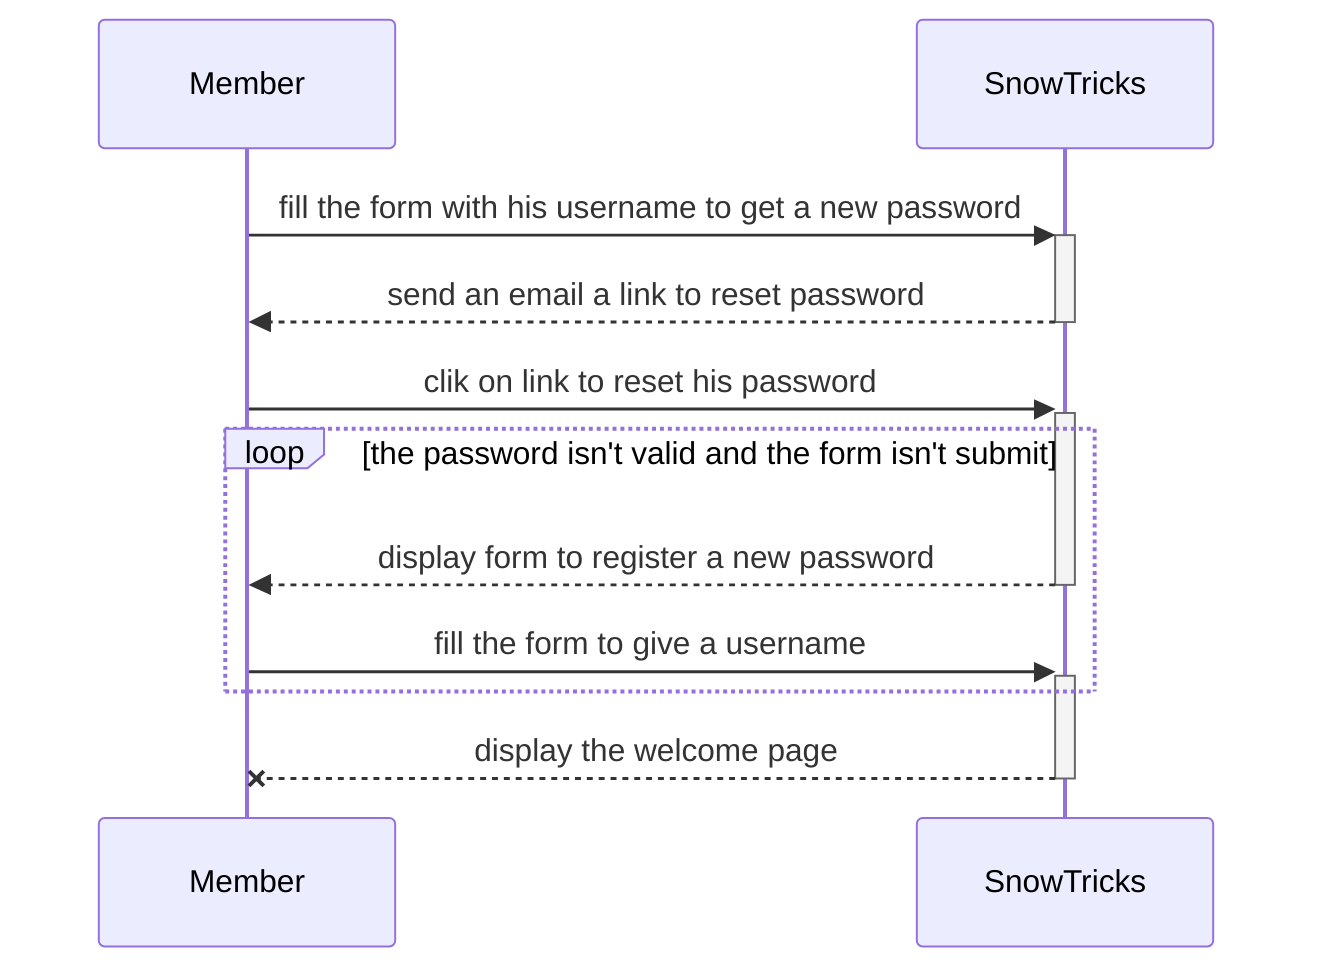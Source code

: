 sequenceDiagram
    Member->>+SnowTricks: fill the form with his username to get a new password
    SnowTricks-->>-Member: send an email a link to reset password
    Member->>+SnowTricks: clik on link to reset his password
    loop the password isn't valid and the form isn't submit
    SnowTricks-->>-Member: display form to register a new password
    Member->>+SnowTricks: fill the form to give a username
    end
    SnowTricks --x- Member: display the welcome page